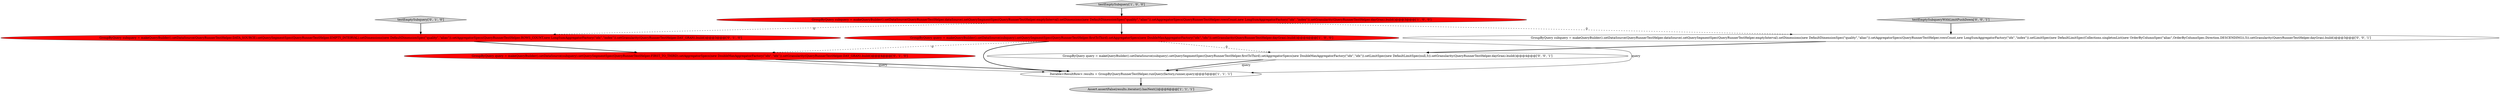 digraph {
7 [style = filled, label = "GroupByQuery subquery = makeQueryBuilder().setDataSource(QueryRunnerTestHelper.DATA_SOURCE).setQuerySegmentSpec(QueryRunnerTestHelper.EMPTY_INTERVAL).setDimensions(new DefaultDimensionSpec(\"quality\",\"alias\")).setAggregatorSpecs(QueryRunnerTestHelper.ROWS_COUNT,new LongSumAggregatorFactory(\"idx\",\"index\")).setGranularity(QueryRunnerTestHelper.DAY_GRAN).build()@@@3@@@['0', '1', '0']", fillcolor = red, shape = ellipse image = "AAA1AAABBB2BBB"];
10 [style = filled, label = "testEmptySubqueryWithLimitPushDown['0', '0', '1']", fillcolor = lightgray, shape = diamond image = "AAA0AAABBB3BBB"];
8 [style = filled, label = "GroupByQuery subquery = makeQueryBuilder().setDataSource(QueryRunnerTestHelper.dataSource).setQuerySegmentSpec(QueryRunnerTestHelper.emptyInterval).setDimensions(new DefaultDimensionSpec(\"quality\",\"alias\")).setAggregatorSpecs(QueryRunnerTestHelper.rowsCount,new LongSumAggregatorFactory(\"idx\",\"index\")).setLimitSpec(new DefaultLimitSpec(Collections.singletonList(new OrderByColumnSpec(\"alias\",OrderByColumnSpec.Direction.DESCENDING)),5)).setGranularity(QueryRunnerTestHelper.dayGran).build()@@@3@@@['0', '0', '1']", fillcolor = white, shape = ellipse image = "AAA0AAABBB3BBB"];
1 [style = filled, label = "GroupByQuery subquery = makeQueryBuilder().setDataSource(QueryRunnerTestHelper.dataSource).setQuerySegmentSpec(QueryRunnerTestHelper.emptyInterval).setDimensions(new DefaultDimensionSpec(\"quality\",\"alias\")).setAggregatorSpecs(QueryRunnerTestHelper.rowsCount,new LongSumAggregatorFactory(\"idx\",\"index\")).setGranularity(QueryRunnerTestHelper.dayGran).build()@@@3@@@['1', '0', '0']", fillcolor = red, shape = ellipse image = "AAA1AAABBB1BBB"];
9 [style = filled, label = "GroupByQuery query = makeQueryBuilder().setDataSource(subquery).setQuerySegmentSpec(QueryRunnerTestHelper.firstToThird).setAggregatorSpecs(new DoubleMaxAggregatorFactory(\"idx\",\"idx\")).setLimitSpec(new DefaultLimitSpec(null,5)).setGranularity(QueryRunnerTestHelper.dayGran).build()@@@4@@@['0', '0', '1']", fillcolor = white, shape = ellipse image = "AAA0AAABBB3BBB"];
5 [style = filled, label = "testEmptySubquery['0', '1', '0']", fillcolor = lightgray, shape = diamond image = "AAA0AAABBB2BBB"];
4 [style = filled, label = "Assert.assertFalse(results.iterator().hasNext())@@@6@@@['1', '1', '1']", fillcolor = lightgray, shape = ellipse image = "AAA0AAABBB1BBB"];
6 [style = filled, label = "GroupByQuery query = makeQueryBuilder().setDataSource(subquery).setQuerySegmentSpec(QueryRunnerTestHelper.FIRST_TO_THIRD).setAggregatorSpecs(new DoubleMaxAggregatorFactory(\"idx\",\"idx\")).setGranularity(QueryRunnerTestHelper.DAY_GRAN).build()@@@4@@@['0', '1', '0']", fillcolor = red, shape = ellipse image = "AAA1AAABBB2BBB"];
2 [style = filled, label = "GroupByQuery query = makeQueryBuilder().setDataSource(subquery).setQuerySegmentSpec(QueryRunnerTestHelper.firstToThird).setAggregatorSpecs(new DoubleMaxAggregatorFactory(\"idx\",\"idx\")).setGranularity(QueryRunnerTestHelper.dayGran).build()@@@4@@@['1', '0', '0']", fillcolor = red, shape = ellipse image = "AAA1AAABBB1BBB"];
3 [style = filled, label = "Iterable<ResultRow> results = GroupByQueryRunnerTestHelper.runQuery(factory,runner,query)@@@5@@@['1', '1', '1']", fillcolor = white, shape = ellipse image = "AAA0AAABBB1BBB"];
0 [style = filled, label = "testEmptySubquery['1', '0', '0']", fillcolor = lightgray, shape = diamond image = "AAA0AAABBB1BBB"];
9->3 [style = bold, label=""];
6->3 [style = bold, label=""];
5->7 [style = bold, label=""];
1->8 [style = dashed, label="0"];
1->2 [style = bold, label=""];
6->3 [style = solid, label="query"];
9->3 [style = solid, label="query"];
2->3 [style = solid, label="query"];
10->8 [style = bold, label=""];
1->7 [style = dashed, label="0"];
2->9 [style = dashed, label="0"];
3->4 [style = bold, label=""];
0->1 [style = bold, label=""];
7->6 [style = bold, label=""];
2->3 [style = bold, label=""];
8->9 [style = bold, label=""];
2->6 [style = dashed, label="0"];
}
